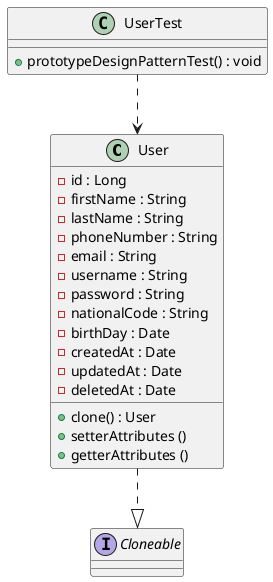 @startuml

class User{
	- id : Long
	- firstName : String
	- lastName : String
	- phoneNumber : String
	- email : String
	- username : String
	- password : String
	- nationalCode : String
	- birthDay : Date
	- createdAt : Date
	- updatedAt : Date
	- deletedAt : Date

	+ clone() : User
	+ setterAttributes ()
	+ getterAttributes ()
}

class UserTest {
    + prototypeDesignPatternTest() : void
}

interface Cloneable
User ..|> Cloneable
UserTest ..> User

@enduml